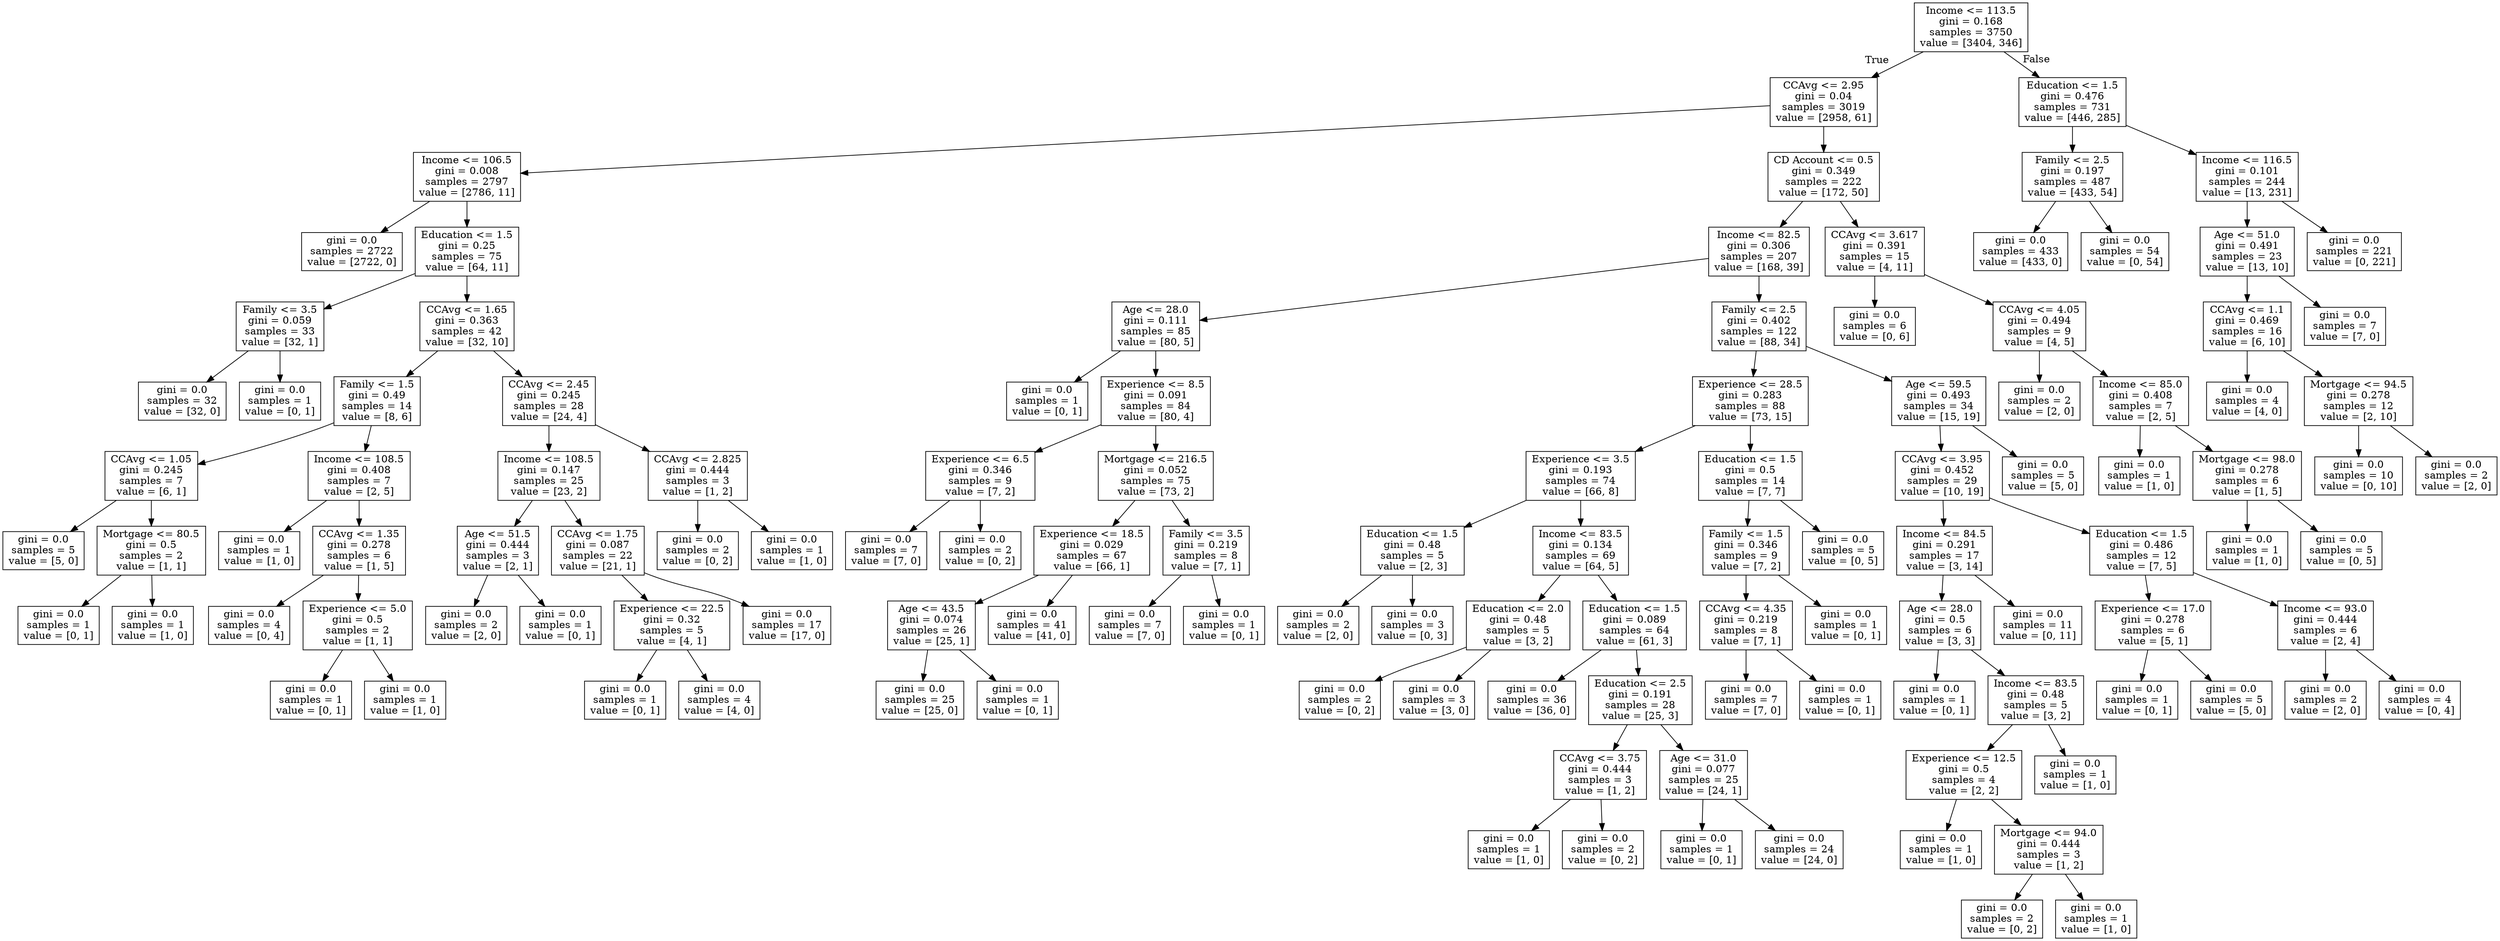 digraph Tree {
node [shape=box] ;
0 [label="Income <= 113.5\ngini = 0.168\nsamples = 3750\nvalue = [3404, 346]"] ;
1 [label="CCAvg <= 2.95\ngini = 0.04\nsamples = 3019\nvalue = [2958, 61]"] ;
0 -> 1 [labeldistance=2.5, labelangle=45, headlabel="True"] ;
2 [label="Income <= 106.5\ngini = 0.008\nsamples = 2797\nvalue = [2786, 11]"] ;
1 -> 2 ;
3 [label="gini = 0.0\nsamples = 2722\nvalue = [2722, 0]"] ;
2 -> 3 ;
4 [label="Education <= 1.5\ngini = 0.25\nsamples = 75\nvalue = [64, 11]"] ;
2 -> 4 ;
5 [label="Family <= 3.5\ngini = 0.059\nsamples = 33\nvalue = [32, 1]"] ;
4 -> 5 ;
6 [label="gini = 0.0\nsamples = 32\nvalue = [32, 0]"] ;
5 -> 6 ;
7 [label="gini = 0.0\nsamples = 1\nvalue = [0, 1]"] ;
5 -> 7 ;
8 [label="CCAvg <= 1.65\ngini = 0.363\nsamples = 42\nvalue = [32, 10]"] ;
4 -> 8 ;
9 [label="Family <= 1.5\ngini = 0.49\nsamples = 14\nvalue = [8, 6]"] ;
8 -> 9 ;
10 [label="CCAvg <= 1.05\ngini = 0.245\nsamples = 7\nvalue = [6, 1]"] ;
9 -> 10 ;
11 [label="gini = 0.0\nsamples = 5\nvalue = [5, 0]"] ;
10 -> 11 ;
12 [label="Mortgage <= 80.5\ngini = 0.5\nsamples = 2\nvalue = [1, 1]"] ;
10 -> 12 ;
13 [label="gini = 0.0\nsamples = 1\nvalue = [0, 1]"] ;
12 -> 13 ;
14 [label="gini = 0.0\nsamples = 1\nvalue = [1, 0]"] ;
12 -> 14 ;
15 [label="Income <= 108.5\ngini = 0.408\nsamples = 7\nvalue = [2, 5]"] ;
9 -> 15 ;
16 [label="gini = 0.0\nsamples = 1\nvalue = [1, 0]"] ;
15 -> 16 ;
17 [label="CCAvg <= 1.35\ngini = 0.278\nsamples = 6\nvalue = [1, 5]"] ;
15 -> 17 ;
18 [label="gini = 0.0\nsamples = 4\nvalue = [0, 4]"] ;
17 -> 18 ;
19 [label="Experience <= 5.0\ngini = 0.5\nsamples = 2\nvalue = [1, 1]"] ;
17 -> 19 ;
20 [label="gini = 0.0\nsamples = 1\nvalue = [0, 1]"] ;
19 -> 20 ;
21 [label="gini = 0.0\nsamples = 1\nvalue = [1, 0]"] ;
19 -> 21 ;
22 [label="CCAvg <= 2.45\ngini = 0.245\nsamples = 28\nvalue = [24, 4]"] ;
8 -> 22 ;
23 [label="Income <= 108.5\ngini = 0.147\nsamples = 25\nvalue = [23, 2]"] ;
22 -> 23 ;
24 [label="Age <= 51.5\ngini = 0.444\nsamples = 3\nvalue = [2, 1]"] ;
23 -> 24 ;
25 [label="gini = 0.0\nsamples = 2\nvalue = [2, 0]"] ;
24 -> 25 ;
26 [label="gini = 0.0\nsamples = 1\nvalue = [0, 1]"] ;
24 -> 26 ;
27 [label="CCAvg <= 1.75\ngini = 0.087\nsamples = 22\nvalue = [21, 1]"] ;
23 -> 27 ;
28 [label="Experience <= 22.5\ngini = 0.32\nsamples = 5\nvalue = [4, 1]"] ;
27 -> 28 ;
29 [label="gini = 0.0\nsamples = 1\nvalue = [0, 1]"] ;
28 -> 29 ;
30 [label="gini = 0.0\nsamples = 4\nvalue = [4, 0]"] ;
28 -> 30 ;
31 [label="gini = 0.0\nsamples = 17\nvalue = [17, 0]"] ;
27 -> 31 ;
32 [label="CCAvg <= 2.825\ngini = 0.444\nsamples = 3\nvalue = [1, 2]"] ;
22 -> 32 ;
33 [label="gini = 0.0\nsamples = 2\nvalue = [0, 2]"] ;
32 -> 33 ;
34 [label="gini = 0.0\nsamples = 1\nvalue = [1, 0]"] ;
32 -> 34 ;
35 [label="CD Account <= 0.5\ngini = 0.349\nsamples = 222\nvalue = [172, 50]"] ;
1 -> 35 ;
36 [label="Income <= 82.5\ngini = 0.306\nsamples = 207\nvalue = [168, 39]"] ;
35 -> 36 ;
37 [label="Age <= 28.0\ngini = 0.111\nsamples = 85\nvalue = [80, 5]"] ;
36 -> 37 ;
38 [label="gini = 0.0\nsamples = 1\nvalue = [0, 1]"] ;
37 -> 38 ;
39 [label="Experience <= 8.5\ngini = 0.091\nsamples = 84\nvalue = [80, 4]"] ;
37 -> 39 ;
40 [label="Experience <= 6.5\ngini = 0.346\nsamples = 9\nvalue = [7, 2]"] ;
39 -> 40 ;
41 [label="gini = 0.0\nsamples = 7\nvalue = [7, 0]"] ;
40 -> 41 ;
42 [label="gini = 0.0\nsamples = 2\nvalue = [0, 2]"] ;
40 -> 42 ;
43 [label="Mortgage <= 216.5\ngini = 0.052\nsamples = 75\nvalue = [73, 2]"] ;
39 -> 43 ;
44 [label="Experience <= 18.5\ngini = 0.029\nsamples = 67\nvalue = [66, 1]"] ;
43 -> 44 ;
45 [label="Age <= 43.5\ngini = 0.074\nsamples = 26\nvalue = [25, 1]"] ;
44 -> 45 ;
46 [label="gini = 0.0\nsamples = 25\nvalue = [25, 0]"] ;
45 -> 46 ;
47 [label="gini = 0.0\nsamples = 1\nvalue = [0, 1]"] ;
45 -> 47 ;
48 [label="gini = 0.0\nsamples = 41\nvalue = [41, 0]"] ;
44 -> 48 ;
49 [label="Family <= 3.5\ngini = 0.219\nsamples = 8\nvalue = [7, 1]"] ;
43 -> 49 ;
50 [label="gini = 0.0\nsamples = 7\nvalue = [7, 0]"] ;
49 -> 50 ;
51 [label="gini = 0.0\nsamples = 1\nvalue = [0, 1]"] ;
49 -> 51 ;
52 [label="Family <= 2.5\ngini = 0.402\nsamples = 122\nvalue = [88, 34]"] ;
36 -> 52 ;
53 [label="Experience <= 28.5\ngini = 0.283\nsamples = 88\nvalue = [73, 15]"] ;
52 -> 53 ;
54 [label="Experience <= 3.5\ngini = 0.193\nsamples = 74\nvalue = [66, 8]"] ;
53 -> 54 ;
55 [label="Education <= 1.5\ngini = 0.48\nsamples = 5\nvalue = [2, 3]"] ;
54 -> 55 ;
56 [label="gini = 0.0\nsamples = 2\nvalue = [2, 0]"] ;
55 -> 56 ;
57 [label="gini = 0.0\nsamples = 3\nvalue = [0, 3]"] ;
55 -> 57 ;
58 [label="Income <= 83.5\ngini = 0.134\nsamples = 69\nvalue = [64, 5]"] ;
54 -> 58 ;
59 [label="Education <= 2.0\ngini = 0.48\nsamples = 5\nvalue = [3, 2]"] ;
58 -> 59 ;
60 [label="gini = 0.0\nsamples = 2\nvalue = [0, 2]"] ;
59 -> 60 ;
61 [label="gini = 0.0\nsamples = 3\nvalue = [3, 0]"] ;
59 -> 61 ;
62 [label="Education <= 1.5\ngini = 0.089\nsamples = 64\nvalue = [61, 3]"] ;
58 -> 62 ;
63 [label="gini = 0.0\nsamples = 36\nvalue = [36, 0]"] ;
62 -> 63 ;
64 [label="Education <= 2.5\ngini = 0.191\nsamples = 28\nvalue = [25, 3]"] ;
62 -> 64 ;
65 [label="CCAvg <= 3.75\ngini = 0.444\nsamples = 3\nvalue = [1, 2]"] ;
64 -> 65 ;
66 [label="gini = 0.0\nsamples = 1\nvalue = [1, 0]"] ;
65 -> 66 ;
67 [label="gini = 0.0\nsamples = 2\nvalue = [0, 2]"] ;
65 -> 67 ;
68 [label="Age <= 31.0\ngini = 0.077\nsamples = 25\nvalue = [24, 1]"] ;
64 -> 68 ;
69 [label="gini = 0.0\nsamples = 1\nvalue = [0, 1]"] ;
68 -> 69 ;
70 [label="gini = 0.0\nsamples = 24\nvalue = [24, 0]"] ;
68 -> 70 ;
71 [label="Education <= 1.5\ngini = 0.5\nsamples = 14\nvalue = [7, 7]"] ;
53 -> 71 ;
72 [label="Family <= 1.5\ngini = 0.346\nsamples = 9\nvalue = [7, 2]"] ;
71 -> 72 ;
73 [label="CCAvg <= 4.35\ngini = 0.219\nsamples = 8\nvalue = [7, 1]"] ;
72 -> 73 ;
74 [label="gini = 0.0\nsamples = 7\nvalue = [7, 0]"] ;
73 -> 74 ;
75 [label="gini = 0.0\nsamples = 1\nvalue = [0, 1]"] ;
73 -> 75 ;
76 [label="gini = 0.0\nsamples = 1\nvalue = [0, 1]"] ;
72 -> 76 ;
77 [label="gini = 0.0\nsamples = 5\nvalue = [0, 5]"] ;
71 -> 77 ;
78 [label="Age <= 59.5\ngini = 0.493\nsamples = 34\nvalue = [15, 19]"] ;
52 -> 78 ;
79 [label="CCAvg <= 3.95\ngini = 0.452\nsamples = 29\nvalue = [10, 19]"] ;
78 -> 79 ;
80 [label="Income <= 84.5\ngini = 0.291\nsamples = 17\nvalue = [3, 14]"] ;
79 -> 80 ;
81 [label="Age <= 28.0\ngini = 0.5\nsamples = 6\nvalue = [3, 3]"] ;
80 -> 81 ;
82 [label="gini = 0.0\nsamples = 1\nvalue = [0, 1]"] ;
81 -> 82 ;
83 [label="Income <= 83.5\ngini = 0.48\nsamples = 5\nvalue = [3, 2]"] ;
81 -> 83 ;
84 [label="Experience <= 12.5\ngini = 0.5\nsamples = 4\nvalue = [2, 2]"] ;
83 -> 84 ;
85 [label="gini = 0.0\nsamples = 1\nvalue = [1, 0]"] ;
84 -> 85 ;
86 [label="Mortgage <= 94.0\ngini = 0.444\nsamples = 3\nvalue = [1, 2]"] ;
84 -> 86 ;
87 [label="gini = 0.0\nsamples = 2\nvalue = [0, 2]"] ;
86 -> 87 ;
88 [label="gini = 0.0\nsamples = 1\nvalue = [1, 0]"] ;
86 -> 88 ;
89 [label="gini = 0.0\nsamples = 1\nvalue = [1, 0]"] ;
83 -> 89 ;
90 [label="gini = 0.0\nsamples = 11\nvalue = [0, 11]"] ;
80 -> 90 ;
91 [label="Education <= 1.5\ngini = 0.486\nsamples = 12\nvalue = [7, 5]"] ;
79 -> 91 ;
92 [label="Experience <= 17.0\ngini = 0.278\nsamples = 6\nvalue = [5, 1]"] ;
91 -> 92 ;
93 [label="gini = 0.0\nsamples = 1\nvalue = [0, 1]"] ;
92 -> 93 ;
94 [label="gini = 0.0\nsamples = 5\nvalue = [5, 0]"] ;
92 -> 94 ;
95 [label="Income <= 93.0\ngini = 0.444\nsamples = 6\nvalue = [2, 4]"] ;
91 -> 95 ;
96 [label="gini = 0.0\nsamples = 2\nvalue = [2, 0]"] ;
95 -> 96 ;
97 [label="gini = 0.0\nsamples = 4\nvalue = [0, 4]"] ;
95 -> 97 ;
98 [label="gini = 0.0\nsamples = 5\nvalue = [5, 0]"] ;
78 -> 98 ;
99 [label="CCAvg <= 3.617\ngini = 0.391\nsamples = 15\nvalue = [4, 11]"] ;
35 -> 99 ;
100 [label="gini = 0.0\nsamples = 6\nvalue = [0, 6]"] ;
99 -> 100 ;
101 [label="CCAvg <= 4.05\ngini = 0.494\nsamples = 9\nvalue = [4, 5]"] ;
99 -> 101 ;
102 [label="gini = 0.0\nsamples = 2\nvalue = [2, 0]"] ;
101 -> 102 ;
103 [label="Income <= 85.0\ngini = 0.408\nsamples = 7\nvalue = [2, 5]"] ;
101 -> 103 ;
104 [label="gini = 0.0\nsamples = 1\nvalue = [1, 0]"] ;
103 -> 104 ;
105 [label="Mortgage <= 98.0\ngini = 0.278\nsamples = 6\nvalue = [1, 5]"] ;
103 -> 105 ;
106 [label="gini = 0.0\nsamples = 1\nvalue = [1, 0]"] ;
105 -> 106 ;
107 [label="gini = 0.0\nsamples = 5\nvalue = [0, 5]"] ;
105 -> 107 ;
108 [label="Education <= 1.5\ngini = 0.476\nsamples = 731\nvalue = [446, 285]"] ;
0 -> 108 [labeldistance=2.5, labelangle=-45, headlabel="False"] ;
109 [label="Family <= 2.5\ngini = 0.197\nsamples = 487\nvalue = [433, 54]"] ;
108 -> 109 ;
110 [label="gini = 0.0\nsamples = 433\nvalue = [433, 0]"] ;
109 -> 110 ;
111 [label="gini = 0.0\nsamples = 54\nvalue = [0, 54]"] ;
109 -> 111 ;
112 [label="Income <= 116.5\ngini = 0.101\nsamples = 244\nvalue = [13, 231]"] ;
108 -> 112 ;
113 [label="Age <= 51.0\ngini = 0.491\nsamples = 23\nvalue = [13, 10]"] ;
112 -> 113 ;
114 [label="CCAvg <= 1.1\ngini = 0.469\nsamples = 16\nvalue = [6, 10]"] ;
113 -> 114 ;
115 [label="gini = 0.0\nsamples = 4\nvalue = [4, 0]"] ;
114 -> 115 ;
116 [label="Mortgage <= 94.5\ngini = 0.278\nsamples = 12\nvalue = [2, 10]"] ;
114 -> 116 ;
117 [label="gini = 0.0\nsamples = 10\nvalue = [0, 10]"] ;
116 -> 117 ;
118 [label="gini = 0.0\nsamples = 2\nvalue = [2, 0]"] ;
116 -> 118 ;
119 [label="gini = 0.0\nsamples = 7\nvalue = [7, 0]"] ;
113 -> 119 ;
120 [label="gini = 0.0\nsamples = 221\nvalue = [0, 221]"] ;
112 -> 120 ;
}